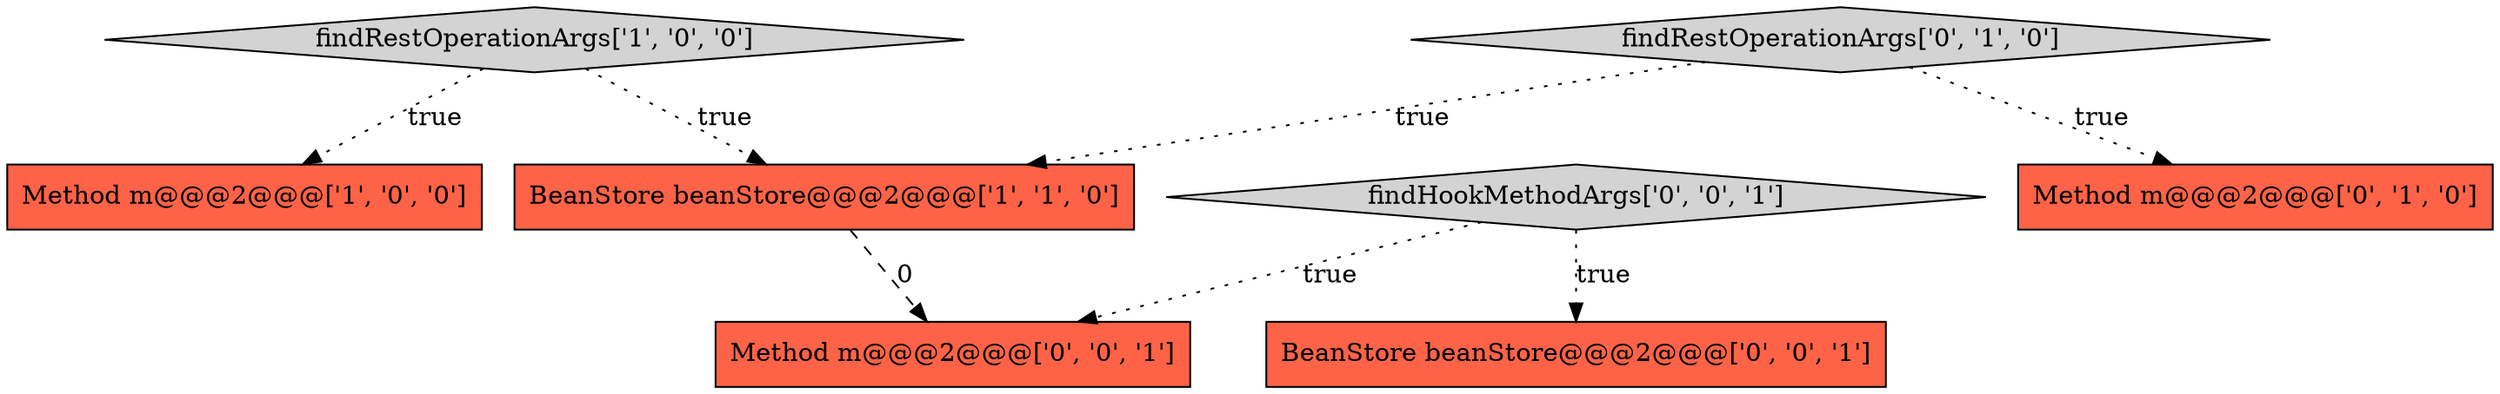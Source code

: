 digraph {
1 [style = filled, label = "Method m@@@2@@@['1', '0', '0']", fillcolor = tomato, shape = box image = "AAA0AAABBB1BBB"];
0 [style = filled, label = "findRestOperationArgs['1', '0', '0']", fillcolor = lightgray, shape = diamond image = "AAA0AAABBB1BBB"];
6 [style = filled, label = "Method m@@@2@@@['0', '0', '1']", fillcolor = tomato, shape = box image = "AAA0AAABBB3BBB"];
2 [style = filled, label = "BeanStore beanStore@@@2@@@['1', '1', '0']", fillcolor = tomato, shape = box image = "AAA0AAABBB1BBB"];
3 [style = filled, label = "findRestOperationArgs['0', '1', '0']", fillcolor = lightgray, shape = diamond image = "AAA0AAABBB2BBB"];
5 [style = filled, label = "BeanStore beanStore@@@2@@@['0', '0', '1']", fillcolor = tomato, shape = box image = "AAA0AAABBB3BBB"];
4 [style = filled, label = "Method m@@@2@@@['0', '1', '0']", fillcolor = tomato, shape = box image = "AAA0AAABBB2BBB"];
7 [style = filled, label = "findHookMethodArgs['0', '0', '1']", fillcolor = lightgray, shape = diamond image = "AAA0AAABBB3BBB"];
3->4 [style = dotted, label="true"];
7->6 [style = dotted, label="true"];
0->2 [style = dotted, label="true"];
3->2 [style = dotted, label="true"];
0->1 [style = dotted, label="true"];
7->5 [style = dotted, label="true"];
2->6 [style = dashed, label="0"];
}
